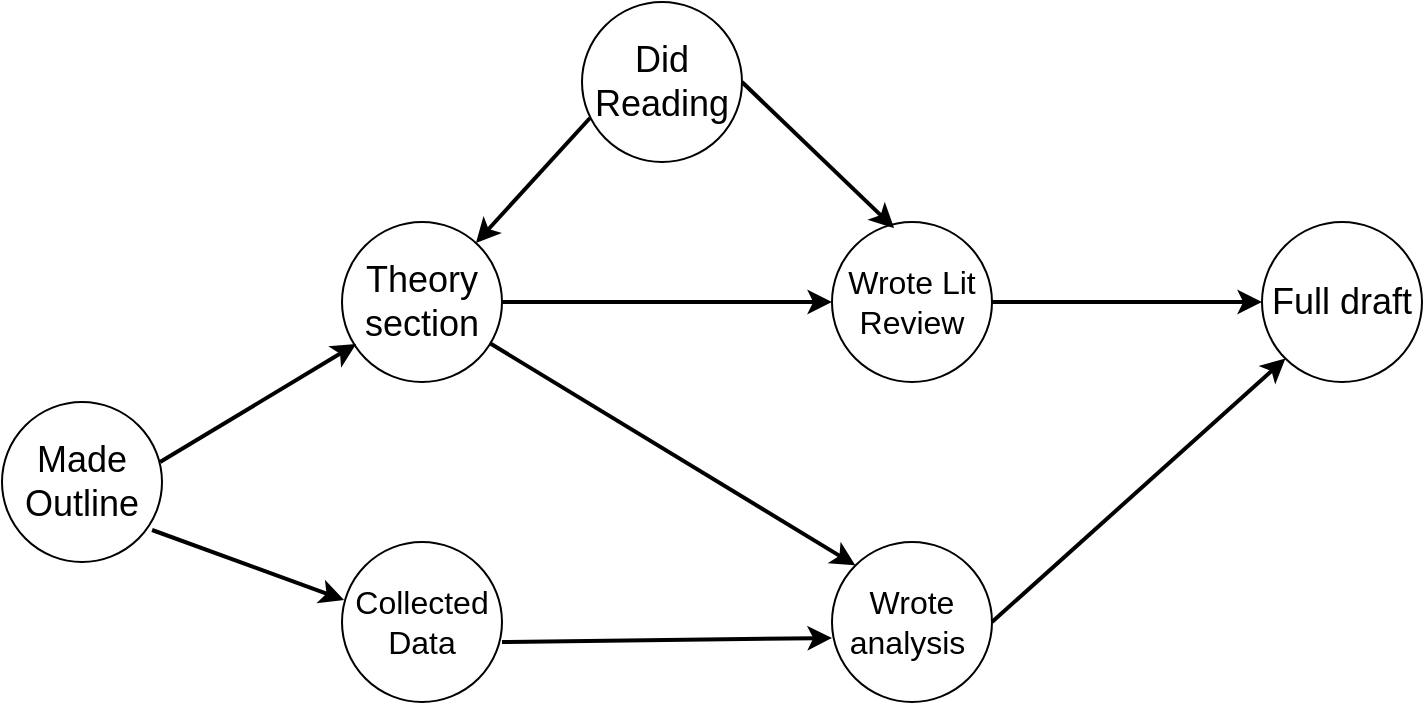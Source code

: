 <mxfile version="28.2.7">
  <diagram name="Page-1" id="UmJcWgQW5-kBxwZM-P0t">
    <mxGraphModel dx="867" dy="840" grid="1" gridSize="10" guides="1" tooltips="1" connect="1" arrows="1" fold="1" page="1" pageScale="1" pageWidth="850" pageHeight="1100" math="0" shadow="0">
      <root>
        <mxCell id="0" />
        <mxCell id="1" parent="0" />
        <mxCell id="2CvZfWqr4aYp74dCvFw_-1" value="&lt;font style=&quot;font-size: 16px;&quot;&gt;Wrote Lit Review&lt;/font&gt;" style="ellipse;whiteSpace=wrap;html=1;aspect=fixed;" vertex="1" parent="1">
          <mxGeometry x="425" y="120" width="80" height="80" as="geometry" />
        </mxCell>
        <mxCell id="2CvZfWqr4aYp74dCvFw_-2" value="&lt;font style=&quot;font-size: 16px;&quot;&gt;Wrote analysis&amp;nbsp;&lt;/font&gt;" style="ellipse;whiteSpace=wrap;html=1;aspect=fixed;" vertex="1" parent="1">
          <mxGeometry x="425" y="280" width="80" height="80" as="geometry" />
        </mxCell>
        <mxCell id="2CvZfWqr4aYp74dCvFw_-3" value="&lt;font style=&quot;font-size: 18px;&quot;&gt;Full draft&lt;/font&gt;" style="ellipse;whiteSpace=wrap;html=1;aspect=fixed;" vertex="1" parent="1">
          <mxGeometry x="640" y="120" width="80" height="80" as="geometry" />
        </mxCell>
        <mxCell id="2CvZfWqr4aYp74dCvFw_-5" value="&lt;font size=&quot;4&quot;&gt;Theory section&lt;/font&gt;" style="ellipse;whiteSpace=wrap;html=1;aspect=fixed;" vertex="1" parent="1">
          <mxGeometry x="180" y="120" width="80" height="80" as="geometry" />
        </mxCell>
        <mxCell id="2CvZfWqr4aYp74dCvFw_-6" value="" style="endArrow=classic;html=1;rounded=0;fontSize=13;convertToSvg=1;strokeWidth=2;exitX=1;exitY=0.5;exitDx=0;exitDy=0;entryX=0;entryY=0.5;entryDx=0;entryDy=0;" edge="1" parent="1" source="2CvZfWqr4aYp74dCvFw_-5" target="2CvZfWqr4aYp74dCvFw_-1">
          <mxGeometry width="50" height="50" relative="1" as="geometry">
            <mxPoint x="150" y="170" as="sourcePoint" />
            <mxPoint x="200" y="120" as="targetPoint" />
          </mxGeometry>
        </mxCell>
        <mxCell id="2CvZfWqr4aYp74dCvFw_-7" value="" style="endArrow=classic;html=1;rounded=0;fontSize=13;convertToSvg=1;strokeWidth=2;entryX=0;entryY=0.5;entryDx=0;entryDy=0;exitX=1;exitY=0.5;exitDx=0;exitDy=0;" edge="1" parent="1" source="2CvZfWqr4aYp74dCvFw_-1" target="2CvZfWqr4aYp74dCvFw_-3">
          <mxGeometry width="50" height="50" relative="1" as="geometry">
            <mxPoint x="380" y="160" as="sourcePoint" />
            <mxPoint x="430" y="159.5" as="targetPoint" />
          </mxGeometry>
        </mxCell>
        <mxCell id="2CvZfWqr4aYp74dCvFw_-8" value="" style="endArrow=classic;html=1;rounded=0;fontSize=13;convertToSvg=1;strokeWidth=2;exitX=0.988;exitY=0.375;exitDx=0;exitDy=0;entryX=0.088;entryY=0.763;entryDx=0;entryDy=0;entryPerimeter=0;exitPerimeter=0;" edge="1" parent="1" source="2CvZfWqr4aYp74dCvFw_-9" target="2CvZfWqr4aYp74dCvFw_-5">
          <mxGeometry width="50" height="50" relative="1" as="geometry">
            <mxPoint x="70" y="220" as="sourcePoint" />
            <mxPoint x="245" y="150" as="targetPoint" />
          </mxGeometry>
        </mxCell>
        <mxCell id="2CvZfWqr4aYp74dCvFw_-9" value="&lt;font style=&quot;font-size: 18px;&quot;&gt;Made Outline&lt;/font&gt;" style="ellipse;whiteSpace=wrap;html=1;aspect=fixed;" vertex="1" parent="1">
          <mxGeometry x="10" y="210" width="80" height="80" as="geometry" />
        </mxCell>
        <mxCell id="2CvZfWqr4aYp74dCvFw_-10" value="" style="endArrow=classic;html=1;rounded=0;fontSize=13;convertToSvg=1;strokeWidth=2;exitX=0.05;exitY=0.725;exitDx=0;exitDy=0;exitPerimeter=0;" edge="1" parent="1" source="2CvZfWqr4aYp74dCvFw_-11" target="2CvZfWqr4aYp74dCvFw_-5">
          <mxGeometry width="50" height="50" relative="1" as="geometry">
            <mxPoint x="140" y="60" as="sourcePoint" />
            <mxPoint x="240" y="60" as="targetPoint" />
          </mxGeometry>
        </mxCell>
        <mxCell id="2CvZfWqr4aYp74dCvFw_-11" value="&lt;font style=&quot;font-size: 18px;&quot;&gt;Did Reading&lt;/font&gt;" style="ellipse;whiteSpace=wrap;html=1;aspect=fixed;" vertex="1" parent="1">
          <mxGeometry x="300" y="10" width="80" height="80" as="geometry" />
        </mxCell>
        <mxCell id="2CvZfWqr4aYp74dCvFw_-12" value="" style="endArrow=classic;html=1;rounded=0;fontSize=13;convertToSvg=1;strokeWidth=2;exitX=1;exitY=0.5;exitDx=0;exitDy=0;entryX=0.388;entryY=0.038;entryDx=0;entryDy=0;entryPerimeter=0;" edge="1" parent="1" source="2CvZfWqr4aYp74dCvFw_-11" target="2CvZfWqr4aYp74dCvFw_-1">
          <mxGeometry width="50" height="50" relative="1" as="geometry">
            <mxPoint x="327" y="90" as="sourcePoint" />
            <mxPoint x="270" y="152" as="targetPoint" />
          </mxGeometry>
        </mxCell>
        <mxCell id="2CvZfWqr4aYp74dCvFw_-13" value="&lt;font style=&quot;font-size: 16px;&quot;&gt;Collected Data&lt;/font&gt;" style="ellipse;whiteSpace=wrap;html=1;aspect=fixed;" vertex="1" parent="1">
          <mxGeometry x="180" y="280" width="80" height="80" as="geometry" />
        </mxCell>
        <mxCell id="2CvZfWqr4aYp74dCvFw_-14" value="" style="endArrow=classic;html=1;rounded=0;fontSize=13;convertToSvg=1;strokeWidth=2;exitX=0.938;exitY=0.8;exitDx=0;exitDy=0;exitPerimeter=0;entryX=0.013;entryY=0.363;entryDx=0;entryDy=0;entryPerimeter=0;" edge="1" parent="1" source="2CvZfWqr4aYp74dCvFw_-9" target="2CvZfWqr4aYp74dCvFw_-13">
          <mxGeometry width="50" height="50" relative="1" as="geometry">
            <mxPoint x="90" y="260" as="sourcePoint" />
            <mxPoint x="188" y="201" as="targetPoint" />
          </mxGeometry>
        </mxCell>
        <mxCell id="2CvZfWqr4aYp74dCvFw_-15" value="" style="endArrow=classic;html=1;rounded=0;fontSize=13;convertToSvg=1;strokeWidth=2;entryX=0;entryY=0;entryDx=0;entryDy=0;" edge="1" parent="1" source="2CvZfWqr4aYp74dCvFw_-5" target="2CvZfWqr4aYp74dCvFw_-2">
          <mxGeometry width="50" height="50" relative="1" as="geometry">
            <mxPoint x="250" y="190" as="sourcePoint" />
            <mxPoint x="380" y="290" as="targetPoint" />
          </mxGeometry>
        </mxCell>
        <mxCell id="2CvZfWqr4aYp74dCvFw_-16" value="" style="endArrow=classic;html=1;rounded=0;fontSize=13;convertToSvg=1;strokeWidth=2;exitX=0.988;exitY=0.375;exitDx=0;exitDy=0;exitPerimeter=0;entryX=0;entryY=0.6;entryDx=0;entryDy=0;entryPerimeter=0;" edge="1" parent="1" target="2CvZfWqr4aYp74dCvFw_-2">
          <mxGeometry width="50" height="50" relative="1" as="geometry">
            <mxPoint x="260" y="330" as="sourcePoint" />
            <mxPoint x="354" y="373" as="targetPoint" />
          </mxGeometry>
        </mxCell>
        <mxCell id="2CvZfWqr4aYp74dCvFw_-17" value="" style="endArrow=classic;html=1;rounded=0;fontSize=13;convertToSvg=1;strokeWidth=2;exitX=1;exitY=0.5;exitDx=0;exitDy=0;entryX=0;entryY=1;entryDx=0;entryDy=0;" edge="1" parent="1" source="2CvZfWqr4aYp74dCvFw_-2" target="2CvZfWqr4aYp74dCvFw_-3">
          <mxGeometry width="50" height="50" relative="1" as="geometry">
            <mxPoint x="505" y="319.5" as="sourcePoint" />
            <mxPoint x="670" y="319.5" as="targetPoint" />
          </mxGeometry>
        </mxCell>
      </root>
    </mxGraphModel>
  </diagram>
</mxfile>
